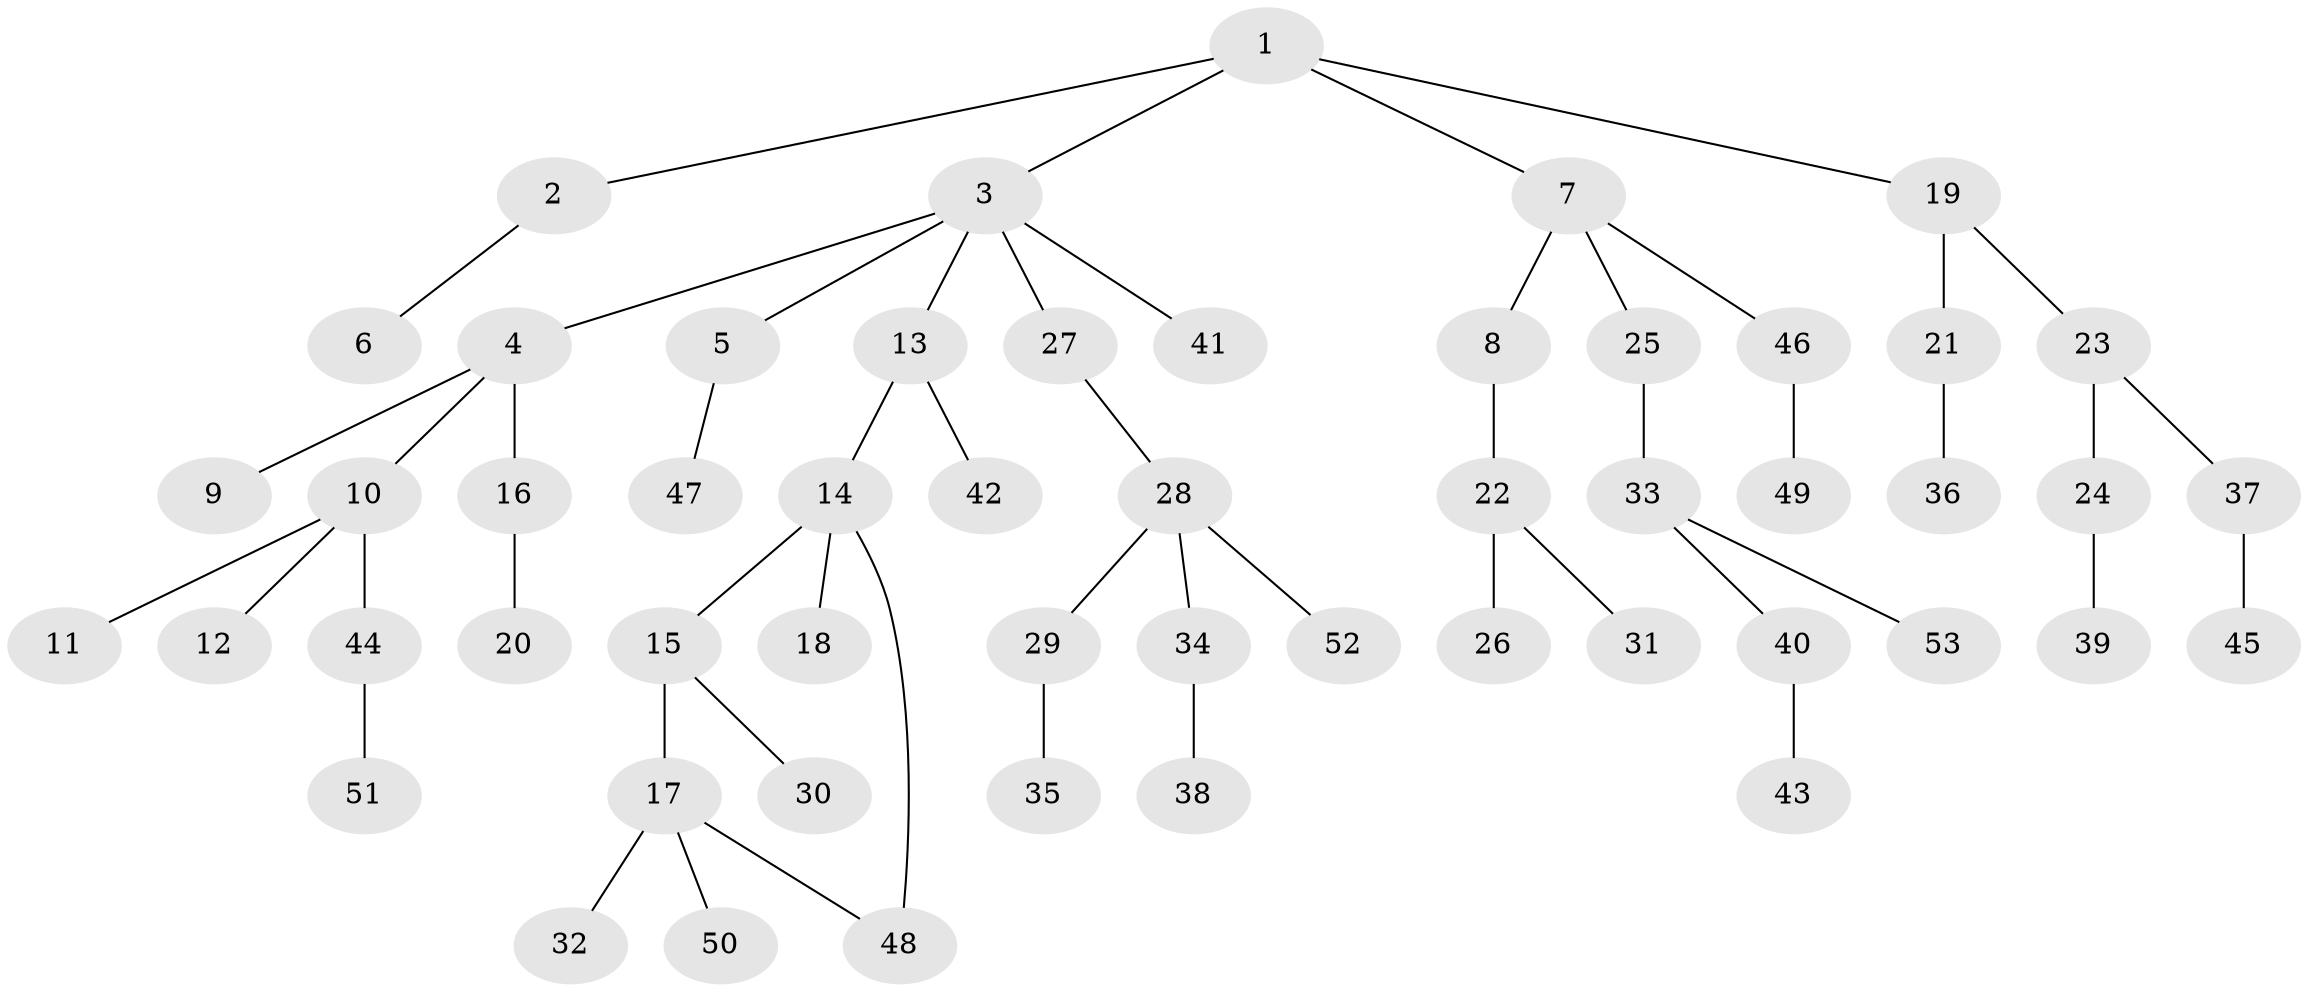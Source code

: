 // coarse degree distribution, {5: 0.03225806451612903, 6: 0.03225806451612903, 3: 0.1935483870967742, 1: 0.4838709677419355, 4: 0.03225806451612903, 2: 0.22580645161290322}
// Generated by graph-tools (version 1.1) at 2025/16/03/04/25 18:16:56]
// undirected, 53 vertices, 53 edges
graph export_dot {
graph [start="1"]
  node [color=gray90,style=filled];
  1;
  2;
  3;
  4;
  5;
  6;
  7;
  8;
  9;
  10;
  11;
  12;
  13;
  14;
  15;
  16;
  17;
  18;
  19;
  20;
  21;
  22;
  23;
  24;
  25;
  26;
  27;
  28;
  29;
  30;
  31;
  32;
  33;
  34;
  35;
  36;
  37;
  38;
  39;
  40;
  41;
  42;
  43;
  44;
  45;
  46;
  47;
  48;
  49;
  50;
  51;
  52;
  53;
  1 -- 2;
  1 -- 3;
  1 -- 7;
  1 -- 19;
  2 -- 6;
  3 -- 4;
  3 -- 5;
  3 -- 13;
  3 -- 27;
  3 -- 41;
  4 -- 9;
  4 -- 10;
  4 -- 16;
  5 -- 47;
  7 -- 8;
  7 -- 25;
  7 -- 46;
  8 -- 22;
  10 -- 11;
  10 -- 12;
  10 -- 44;
  13 -- 14;
  13 -- 42;
  14 -- 15;
  14 -- 18;
  14 -- 48;
  15 -- 17;
  15 -- 30;
  16 -- 20;
  17 -- 32;
  17 -- 48;
  17 -- 50;
  19 -- 21;
  19 -- 23;
  21 -- 36;
  22 -- 26;
  22 -- 31;
  23 -- 24;
  23 -- 37;
  24 -- 39;
  25 -- 33;
  27 -- 28;
  28 -- 29;
  28 -- 34;
  28 -- 52;
  29 -- 35;
  33 -- 40;
  33 -- 53;
  34 -- 38;
  37 -- 45;
  40 -- 43;
  44 -- 51;
  46 -- 49;
}
